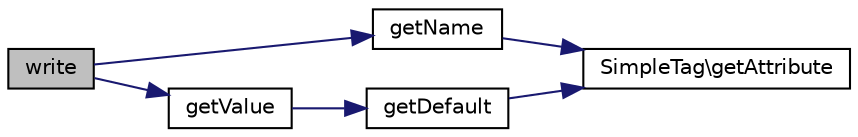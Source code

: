 digraph "write"
{
  edge [fontname="Helvetica",fontsize="10",labelfontname="Helvetica",labelfontsize="10"];
  node [fontname="Helvetica",fontsize="10",shape=record];
  rankdir="LR";
  Node1 [label="write",height=0.2,width=0.4,color="black", fillcolor="grey75", style="filled" fontcolor="black"];
  Node1 -> Node2 [color="midnightblue",fontsize="10",style="solid",fontname="Helvetica"];
  Node2 [label="getName",height=0.2,width=0.4,color="black", fillcolor="white", style="filled",URL="$class_simple_widget.html#a3d0963e68bb313b163a73f2803c64600"];
  Node2 -> Node3 [color="midnightblue",fontsize="10",style="solid",fontname="Helvetica"];
  Node3 [label="SimpleTag\\getAttribute",height=0.2,width=0.4,color="black", fillcolor="white", style="filled",URL="$class_simple_tag.html#a23c799cbfa1a6b6e2079dbbcf46ab4f7"];
  Node1 -> Node4 [color="midnightblue",fontsize="10",style="solid",fontname="Helvetica"];
  Node4 [label="getValue",height=0.2,width=0.4,color="black", fillcolor="white", style="filled",URL="$class_simple_widget.html#ac0bc18784b182c89fcfd276625aef435"];
  Node4 -> Node5 [color="midnightblue",fontsize="10",style="solid",fontname="Helvetica"];
  Node5 [label="getDefault",height=0.2,width=0.4,color="black", fillcolor="white", style="filled",URL="$class_simple_widget.html#adc30a2a4d3e48cb6aee21562afbc4022"];
  Node5 -> Node3 [color="midnightblue",fontsize="10",style="solid",fontname="Helvetica"];
}
